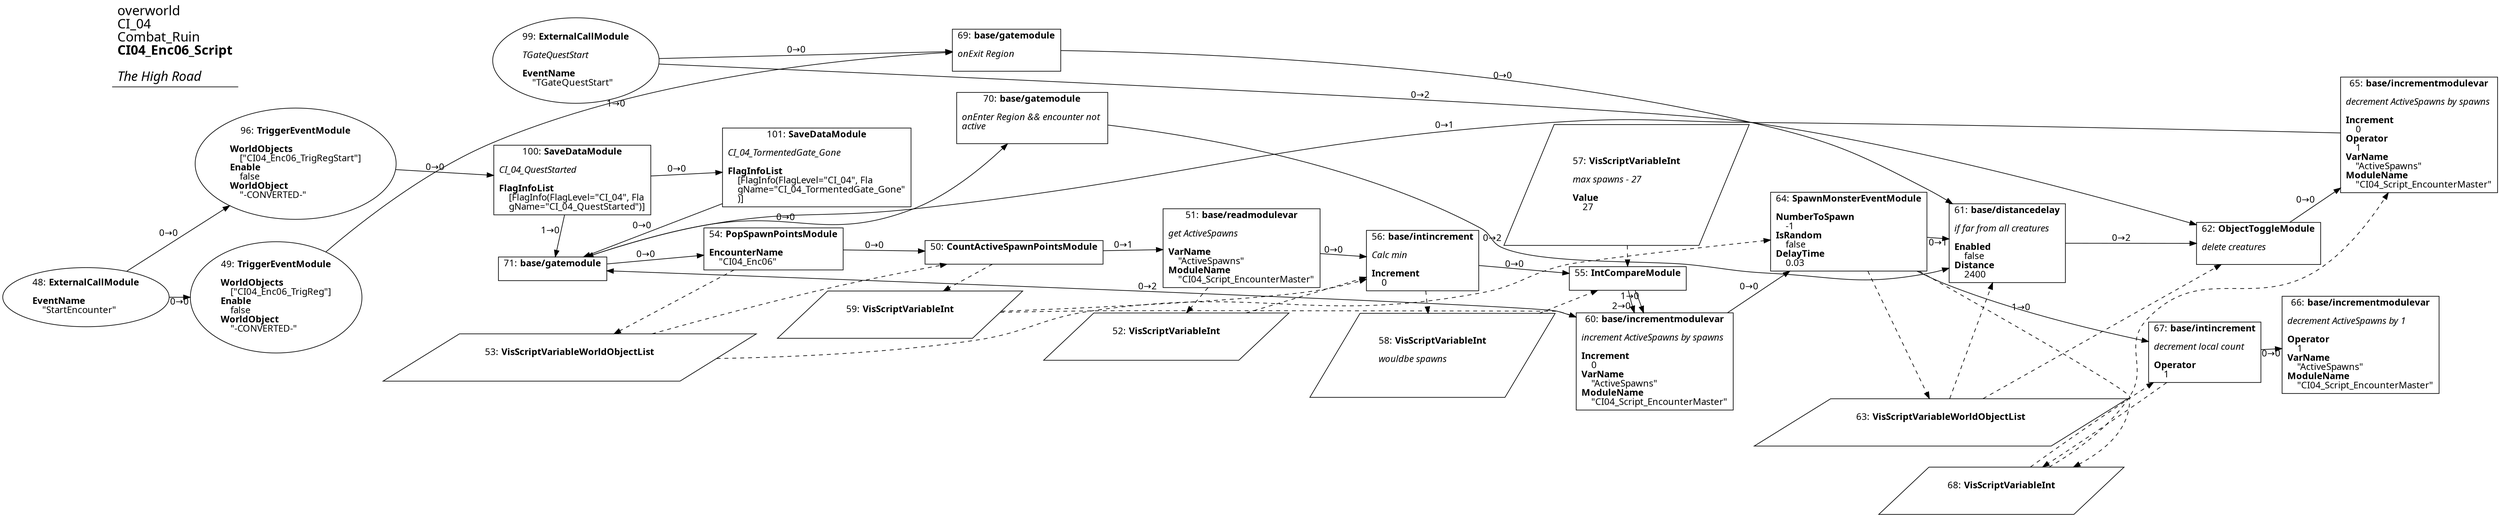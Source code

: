 digraph {
    layout = fdp;
    overlap = prism;
    sep = "+16";
    splines = spline;

    node [ shape = box ];

    graph [ fontname = "Segoe UI" ];
    node [ fontname = "Segoe UI" ];
    edge [ fontname = "Segoe UI" ];

    48 [ label = <48: <b>ExternalCallModule</b><br/><br/><b>EventName</b><br align="left"/>    &quot;StartEncounter&quot;<br align="left"/>> ];
    48 [ shape = oval ]
    48 [ pos = "-1.644,1.13!" ];
    48 -> 49 [ label = "0→0" ];
    48 -> 96 [ label = "0→0" ];

    49 [ label = <49: <b>TriggerEventModule</b><br/><br/><b>WorldObjects</b><br align="left"/>    [&quot;CI04_Enc06_TrigReg&quot;]<br align="left"/><b>Enable</b><br align="left"/>    false<br align="left"/><b>WorldObject</b><br align="left"/>    &quot;-CONVERTED-&quot;<br align="left"/>> ];
    49 [ shape = oval ]
    49 [ pos = "-1.429,1.13!" ];
    49 -> 69 [ label = "1→0" ];

    50 [ label = <50: <b>CountActiveSpawnPointsModule</b><br/><br/>> ];
    50 [ pos = "-0.086,1.141!" ];
    50 -> 51 [ label = "0→1" ];
    53 -> 50 [ style = dashed ];
    50 -> 59 [ style = dashed ];

    51 [ label = <51: <b>base/readmodulevar</b><br/><br/><i>get ActiveSpawns<br align="left"/></i><br align="left"/><b>VarName</b><br align="left"/>    &quot;ActiveSpawns&quot;<br align="left"/><b>ModuleName</b><br align="left"/>    &quot;CI04_Script_EncounterMaster&quot;<br align="left"/>> ];
    51 [ pos = "0.186,1.1420001!" ];
    51 -> 56 [ label = "0→0" ];
    51 -> 52 [ style = dashed ];

    52 [ label = <52: <b>VisScriptVariableInt</b><br/><br/>> ];
    52 [ shape = parallelogram ]
    52 [ pos = "0.187,1.01!" ];

    53 [ label = <53: <b>VisScriptVariableWorldObjectList</b><br/><br/>> ];
    53 [ shape = parallelogram ]
    53 [ pos = "-0.316,1.011!" ];

    54 [ label = <54: <b>PopSpawnPointsModule</b><br/><br/><b>EncounterName</b><br align="left"/>    &quot;CI04_Enc06&quot;<br align="left"/>> ];
    54 [ pos = "-0.317,1.1400001!" ];
    54 -> 50 [ label = "0→0" ];
    54 -> 53 [ style = dashed ];

    55 [ label = <55: <b>IntCompareModule</b><br/><br/>> ];
    55 [ pos = "0.638,1.1420001!" ];
    55 -> 60 [ label = "1→0" ];
    55 -> 60 [ label = "2→0" ];
    57 -> 55 [ style = dashed ];
    58 -> 55 [ style = dashed ];

    56 [ label = <56: <b>base/intincrement</b><br/><br/><i>Calc min<br align="left"/></i><br align="left"/><b>Increment</b><br align="left"/>    0<br align="left"/>> ];
    56 [ pos = "0.43,1.1420001!" ];
    56 -> 55 [ label = "0→0" ];
    56 -> 58 [ style = dashed ];
    59 -> 56 [ style = dashed ];
    52 -> 56 [ style = dashed ];

    57 [ label = <57: <b>VisScriptVariableInt</b><br/><br/><i>max spawns - 27<br align="left"/></i><br align="left"/><b>Value</b><br align="left"/>    27<br align="left"/>> ];
    57 [ shape = parallelogram ]
    57 [ pos = "0.634,1.199!" ];

    58 [ label = <58: <b>VisScriptVariableInt</b><br/><br/><i>wouldbe spawns<br align="left"/></i><br align="left"/>> ];
    58 [ shape = parallelogram ]
    58 [ pos = "0.43400002,0.99600005!" ];

    59 [ label = <59: <b>VisScriptVariableInt</b><br/><br/>> ];
    59 [ shape = parallelogram ]
    59 [ pos = "-0.076000005,1.0370001!" ];

    60 [ label = <60: <b>base/incrementmodulevar</b><br/><br/><i>increment ActiveSpawns by spawns<br align="left"/></i><br align="left"/><b>Increment</b><br align="left"/>    0<br align="left"/><b>VarName</b><br align="left"/>    &quot;ActiveSpawns&quot;<br align="left"/><b>ModuleName</b><br align="left"/>    &quot;CI04_Script_EncounterMaster&quot;<br align="left"/>> ];
    60 [ pos = "0.822,0.95000005!" ];
    60 -> 64 [ label = "0→0" ];
    60 -> 71 [ label = "0→2" ];
    59 -> 60 [ style = dashed ];

    61 [ label = <61: <b>base/distancedelay</b><br/><br/><i>if far from all creatures<br align="left"/></i><br align="left"/><b>Enabled</b><br align="left"/>    false<br align="left"/><b>Distance</b><br align="left"/>    2400<br align="left"/>> ];
    61 [ pos = "1.358,1.148!" ];
    61 -> 62 [ label = "0→2" ];
    63 -> 61 [ style = dashed ];

    62 [ label = <62: <b>ObjectToggleModule</b><br/><br/><i>delete creatures<br align="left"/></i><br align="left"/>> ];
    62 [ pos = "1.5560001,1.139!" ];
    62 -> 65 [ label = "0→0" ];
    63 -> 62 [ style = dashed ];

    63 [ label = <63: <b>VisScriptVariableWorldObjectList</b><br/><br/>> ];
    63 [ shape = parallelogram ]
    63 [ pos = "1.079,0.896!" ];

    64 [ label = <64: <b>SpawnMonsterEventModule</b><br/><br/><b>NumberToSpawn</b><br align="left"/>    -1<br align="left"/><b>IsRandom</b><br align="left"/>    false<br align="left"/><b>DelayTime</b><br align="left"/>    0.03<br align="left"/>> ];
    64 [ pos = "1.0810001,1.143!" ];
    64 -> 61 [ label = "0→1" ];
    64 -> 67 [ label = "1→0" ];
    64 -> 63 [ style = dashed ];
    64 -> 68 [ style = dashed ];
    53 -> 64 [ style = dashed ];

    65 [ label = <65: <b>base/incrementmodulevar</b><br/><br/><i>decrement ActiveSpawns by spawns<br align="left"/></i><br align="left"/><b>Increment</b><br align="left"/>    0<br align="left"/><b>Operator</b><br align="left"/>    1<br align="left"/><b>VarName</b><br align="left"/>    &quot;ActiveSpawns&quot;<br align="left"/><b>ModuleName</b><br align="left"/>    &quot;CI04_Script_EncounterMaster&quot;<br align="left"/>> ];
    65 [ pos = "1.7780001,1.3240001!" ];
    65 -> 71 [ label = "0→1" ];
    68 -> 65 [ style = dashed ];

    66 [ label = <66: <b>base/incrementmodulevar</b><br/><br/><i>decrement ActiveSpawns by 1<br align="left"/></i><br align="left"/><b>Operator</b><br align="left"/>    1<br align="left"/><b>VarName</b><br align="left"/>    &quot;ActiveSpawns&quot;<br align="left"/><b>ModuleName</b><br align="left"/>    &quot;CI04_Script_EncounterMaster&quot;<br align="left"/>> ];
    66 [ pos = "1.588,0.91700006!" ];

    67 [ label = <67: <b>base/intincrement</b><br/><br/><i>decrement local count<br align="left"/></i><br align="left"/><b>Operator</b><br align="left"/>    1<br align="left"/>> ];
    67 [ pos = "1.3700001,0.91600007!" ];
    67 -> 66 [ label = "0→0" ];
    68 -> 67 [ style = dashed ];
    67 -> 68 [ style = dashed ];

    68 [ label = <68: <b>VisScriptVariableInt</b><br/><br/>> ];
    68 [ shape = parallelogram ]
    68 [ pos = "1.2930001,0.768!" ];

    69 [ label = <69: <b>base/gatemodule</b><br/><br/><i>onExit Region<br align="left"/></i><br align="left"/>> ];
    69 [ pos = "-0.296,1.572!" ];
    69 -> 61 [ label = "0→0" ];

    70 [ label = <70: <b>base/gatemodule</b><br/><br/><i>onEnter Region &amp;&amp; encounter not <br align="left"/>active<br align="left"/></i><br align="left"/>> ];
    70 [ pos = "-0.29500002,1.411!" ];
    70 -> 61 [ label = "0→2" ];

    71 [ label = <71: <b>base/gatemodule</b><br/><br/>> ];
    71 [ pos = "-0.51900005,1.139!" ];
    71 -> 70 [ label = "0→0" ];
    71 -> 54 [ label = "0→0" ];

    96 [ label = <96: <b>TriggerEventModule</b><br/><br/><b>WorldObjects</b><br align="left"/>    [&quot;CI04_Enc06_TrigRegStart&quot;]<br align="left"/><b>Enable</b><br align="left"/>    false<br align="left"/><b>WorldObject</b><br align="left"/>    &quot;-CONVERTED-&quot;<br align="left"/>> ];
    96 [ shape = oval ]
    96 [ pos = "-1.429,1.3750001!" ];
    96 -> 100 [ label = "0→0" ];

    99 [ label = <99: <b>ExternalCallModule</b><br/><br/><i>TGateQuestStart<br align="left"/></i><br align="left"/><b>EventName</b><br align="left"/>    &quot;TGateQuestStart&quot;<br align="left"/>> ];
    99 [ shape = oval ]
    99 [ pos = "-1.218,1.483!" ];
    99 -> 69 [ label = "0→0" ];
    99 -> 62 [ label = "0→2" ];

    100 [ label = <100: <b>SaveDataModule</b><br/><br/><i>CI_04_QuestStarted<br align="left"/></i><br align="left"/><b>FlagInfoList</b><br align="left"/>    [FlagInfo(FlagLevel=&quot;CI_04&quot;, Fla<br align="left"/>    gName=&quot;CI_04_QuestStarted&quot;)]<br align="left"/>> ];
    100 [ pos = "-1.195,1.376!" ];
    100 -> 101 [ label = "0→0" ];
    100 -> 71 [ label = "1→0" ];

    101 [ label = <101: <b>SaveDataModule</b><br/><br/><i>CI_04_TormentedGate_Gone<br align="left"/></i><br align="left"/><b>FlagInfoList</b><br align="left"/>    [FlagInfo(FlagLevel=&quot;CI_04&quot;, Fla<br align="left"/>    gName=&quot;CI_04_TormentedGate_Gone&quot;<br align="left"/>    )]<br align="left"/>> ];
    101 [ pos = "-0.98100007,1.376!" ];
    101 -> 71 [ label = "0→0" ];

    title [ pos = "-1.6450001,1.5730001!" ];
    title [ shape = underline ];
    title [ label = <<font point-size="20">overworld<br align="left"/>CI_04<br align="left"/>Combat_Ruin<br align="left"/><b>CI04_Enc06_Script</b><br align="left"/><br/><i>The High Road</i><br align="left"/></font>> ];
}
